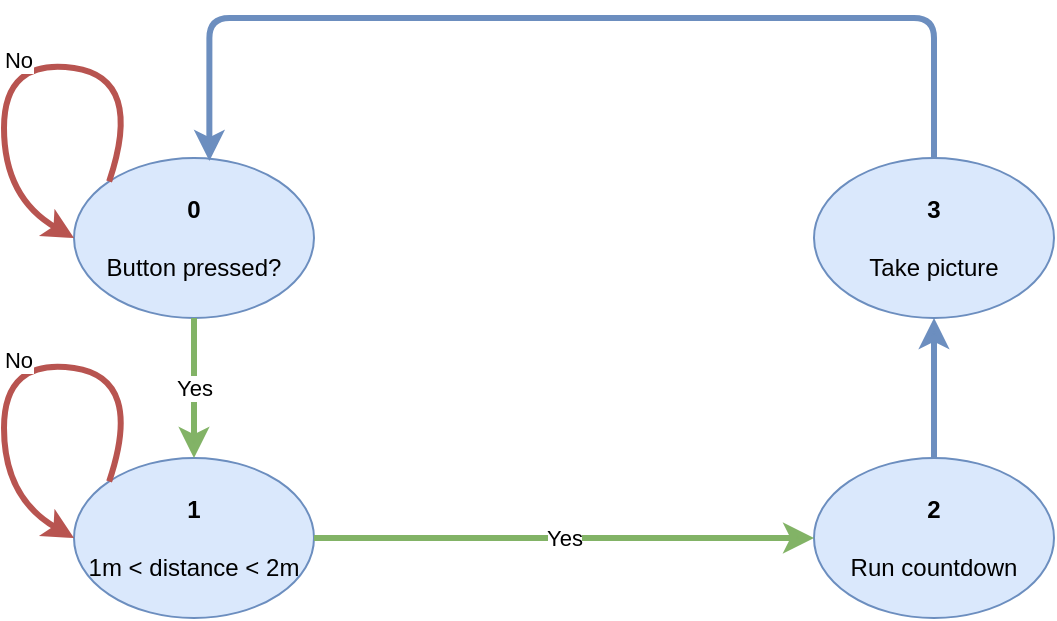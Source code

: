 <mxfile version="13.6.2" type="device"><diagram id="gn35o5M9OFJ-l6Q-aFdi" name="Page-1"><mxGraphModel dx="836" dy="481" grid="1" gridSize="10" guides="1" tooltips="1" connect="1" arrows="1" fold="1" page="1" pageScale="1" pageWidth="827" pageHeight="1169" math="0" shadow="0"><root><mxCell id="0"/><mxCell id="1" parent="0"/><mxCell id="ffYOqBmQ9qhFSx4gt5DQ-1" value="&lt;b&gt;0&lt;/b&gt;&lt;br&gt;&lt;br&gt;Button pressed?" style="ellipse;whiteSpace=wrap;html=1;fillColor=#dae8fc;strokeColor=#6c8ebf;" parent="1" vertex="1"><mxGeometry x="75" y="170" width="120" height="80" as="geometry"/></mxCell><mxCell id="ffYOqBmQ9qhFSx4gt5DQ-10" value="No" style="curved=1;endArrow=classic;html=1;exitX=0;exitY=0;exitDx=0;exitDy=0;entryX=0;entryY=0.5;entryDx=0;entryDy=0;fillColor=#f8cecc;strokeColor=#b85450;strokeWidth=3;" parent="1" source="ffYOqBmQ9qhFSx4gt5DQ-1" target="ffYOqBmQ9qhFSx4gt5DQ-1" edge="1"><mxGeometry width="50" height="50" relative="1" as="geometry"><mxPoint x="40" y="170" as="sourcePoint"/><mxPoint x="90" y="182" as="targetPoint"/><Array as="points"><mxPoint x="110" y="130"/><mxPoint x="40" y="120"/><mxPoint x="40" y="190"/></Array></mxGeometry></mxCell><mxCell id="ffYOqBmQ9qhFSx4gt5DQ-11" value="&lt;b&gt;1&lt;/b&gt;&lt;br&gt;&lt;br&gt;1m &amp;lt; distance &amp;lt; 2m" style="ellipse;whiteSpace=wrap;html=1;fillColor=#dae8fc;strokeColor=#6c8ebf;" parent="1" vertex="1"><mxGeometry x="75" y="320" width="120" height="80" as="geometry"/></mxCell><mxCell id="ffYOqBmQ9qhFSx4gt5DQ-12" value="Yes" style="endArrow=classic;html=1;exitX=0.5;exitY=1;exitDx=0;exitDy=0;strokeWidth=3;fillColor=#d5e8d4;strokeColor=#82b366;" parent="1" source="ffYOqBmQ9qhFSx4gt5DQ-1" target="ffYOqBmQ9qhFSx4gt5DQ-11" edge="1"><mxGeometry width="50" height="50" relative="1" as="geometry"><mxPoint x="400" y="270" as="sourcePoint"/><mxPoint x="450" y="220" as="targetPoint"/></mxGeometry></mxCell><mxCell id="ffYOqBmQ9qhFSx4gt5DQ-13" value="No" style="curved=1;endArrow=classic;html=1;exitX=0;exitY=0;exitDx=0;exitDy=0;entryX=0;entryY=0.5;entryDx=0;entryDy=0;fillColor=#f8cecc;strokeColor=#b85450;strokeWidth=3;" parent="1" edge="1"><mxGeometry width="50" height="50" relative="1" as="geometry"><mxPoint x="92.574" y="331.716" as="sourcePoint"/><mxPoint x="75" y="360" as="targetPoint"/><Array as="points"><mxPoint x="110" y="280"/><mxPoint x="40" y="270"/><mxPoint x="40" y="340"/></Array></mxGeometry></mxCell><mxCell id="ffYOqBmQ9qhFSx4gt5DQ-19" value="&lt;b&gt;2&lt;/b&gt;&lt;br&gt;&lt;br&gt;Run countdown" style="ellipse;whiteSpace=wrap;html=1;fillColor=#dae8fc;strokeColor=#6c8ebf;" parent="1" vertex="1"><mxGeometry x="445" y="320" width="120" height="80" as="geometry"/></mxCell><mxCell id="ffYOqBmQ9qhFSx4gt5DQ-21" value="Yes" style="endArrow=classic;html=1;exitX=1;exitY=0.5;exitDx=0;exitDy=0;entryX=0;entryY=0.5;entryDx=0;entryDy=0;fillColor=#d5e8d4;strokeColor=#82b366;strokeWidth=3;" parent="1" source="ffYOqBmQ9qhFSx4gt5DQ-11" target="ffYOqBmQ9qhFSx4gt5DQ-19" edge="1"><mxGeometry width="50" height="50" relative="1" as="geometry"><mxPoint x="400" y="310" as="sourcePoint"/><mxPoint x="450" y="260" as="targetPoint"/></mxGeometry></mxCell><mxCell id="ffYOqBmQ9qhFSx4gt5DQ-22" value="&lt;b&gt;3&lt;/b&gt;&lt;br&gt;&lt;br&gt;Take picture" style="ellipse;whiteSpace=wrap;html=1;fillColor=#dae8fc;strokeColor=#6c8ebf;" parent="1" vertex="1"><mxGeometry x="445" y="170" width="120" height="80" as="geometry"/></mxCell><mxCell id="ffYOqBmQ9qhFSx4gt5DQ-36" value="" style="edgeStyle=segmentEdgeStyle;endArrow=classic;html=1;entryX=0.564;entryY=0.018;entryDx=0;entryDy=0;entryPerimeter=0;exitX=0.5;exitY=0;exitDx=0;exitDy=0;fillColor=#dae8fc;strokeColor=#6c8ebf;strokeWidth=3;" parent="1" target="ffYOqBmQ9qhFSx4gt5DQ-1" edge="1"><mxGeometry width="50" height="50" relative="1" as="geometry"><mxPoint x="505" y="170" as="sourcePoint"/><mxPoint x="450" y="260" as="targetPoint"/><Array as="points"><mxPoint x="505" y="100"/><mxPoint x="143" y="100"/></Array></mxGeometry></mxCell><mxCell id="3DxwcnVCIaFgJPWzbbVv-1" value="" style="endArrow=classic;html=1;entryX=0.5;entryY=1;entryDx=0;entryDy=0;exitX=0.5;exitY=0;exitDx=0;exitDy=0;strokeWidth=3;fillColor=#dae8fc;strokeColor=#6c8ebf;" edge="1" parent="1" source="ffYOqBmQ9qhFSx4gt5DQ-19" target="ffYOqBmQ9qhFSx4gt5DQ-22"><mxGeometry width="50" height="50" relative="1" as="geometry"><mxPoint x="580" y="450" as="sourcePoint"/><mxPoint x="630" y="400" as="targetPoint"/></mxGeometry></mxCell></root></mxGraphModel></diagram></mxfile>